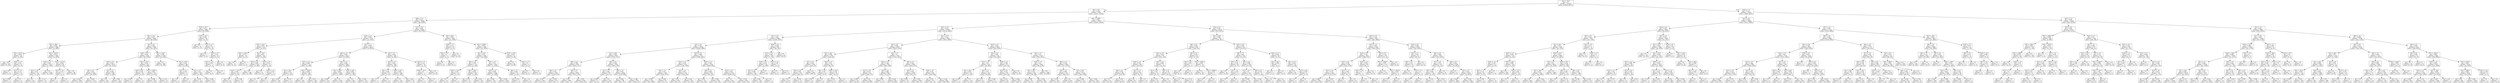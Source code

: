 digraph Tree {
node [shape=box, fontname="helvetica"] ;
edge [fontname="helvetica"] ;
0 [label="X[1] <= 39.5\ngini = 0.3\nsamples = 103589\nvalue = [19016, 84573]"] ;
1 [label="X[2] <= 0.5\ngini = 0.426\nsamples = 51097\nvalue = [15747, 35350]"] ;
0 -> 1 [labeldistance=2.5, labelangle=45, headlabel="True"] ;
2 [label="X[20] <= 1.5\ngini = 0.011\nsamples = 16480\nvalue = [88, 16392]"] ;
1 -> 2 ;
3 [label="X[19] <= 20.5\ngini = 0.013\nsamples = 9660\nvalue = [62, 9598]"] ;
2 -> 3 ;
4 [label="X[1] <= 12.5\ngini = 0.012\nsamples = 9616\nvalue = [60, 9556]"] ;
3 -> 4 ;
5 [label="X[4] <= 236.5\ngini = 0.005\nsamples = 1688\nvalue = [4, 1684]"] ;
4 -> 5 ;
6 [label="X[4] <= 235.5\ngini = 0.019\nsamples = 207\nvalue = [2, 205]"] ;
5 -> 6 ;
7 [label="gini = 0.0\nsamples = 192\nvalue = [0, 192]"] ;
6 -> 7 ;
8 [label="X[16] <= 1.5\ngini = 0.231\nsamples = 15\nvalue = [2, 13]"] ;
6 -> 8 ;
9 [label="gini = 0.0\nsamples = 1\nvalue = [1, 0]"] ;
8 -> 9 ;
10 [label="X[11] <= 1.5\ngini = 0.133\nsamples = 14\nvalue = [1, 13]"] ;
8 -> 10 ;
11 [label="gini = 0.444\nsamples = 3\nvalue = [1, 2]"] ;
10 -> 11 ;
12 [label="gini = 0.0\nsamples = 11\nvalue = [0, 11]"] ;
10 -> 12 ;
13 [label="X[4] <= 2173.5\ngini = 0.003\nsamples = 1481\nvalue = [2, 1479]"] ;
5 -> 13 ;
14 [label="X[16] <= 1.5\ngini = 0.001\nsamples = 1397\nvalue = [1, 1396]"] ;
13 -> 14 ;
15 [label="X[13] <= 4.5\ngini = 0.012\nsamples = 171\nvalue = [1, 170]"] ;
14 -> 15 ;
16 [label="gini = 0.0\nsamples = 155\nvalue = [0, 155]"] ;
15 -> 16 ;
17 [label="gini = 0.117\nsamples = 16\nvalue = [1, 15]"] ;
15 -> 17 ;
18 [label="gini = 0.0\nsamples = 1226\nvalue = [0, 1226]"] ;
14 -> 18 ;
19 [label="X[4] <= 2175.0\ngini = 0.024\nsamples = 84\nvalue = [1, 83]"] ;
13 -> 19 ;
20 [label="X[17] <= 3.5\ngini = 0.375\nsamples = 4\nvalue = [1, 3]"] ;
19 -> 20 ;
21 [label="gini = 0.0\nsamples = 1\nvalue = [1, 0]"] ;
20 -> 21 ;
22 [label="gini = 0.0\nsamples = 3\nvalue = [0, 3]"] ;
20 -> 22 ;
23 [label="gini = 0.0\nsamples = 80\nvalue = [0, 80]"] ;
19 -> 23 ;
24 [label="X[3] <= 0.5\ngini = 0.014\nsamples = 7928\nvalue = [56, 7872]"] ;
4 -> 24 ;
25 [label="X[19] <= 8.5\ngini = 0.016\nsamples = 6570\nvalue = [52, 6518]"] ;
24 -> 25 ;
26 [label="X[19] <= 0.5\ngini = 0.015\nsamples = 6279\nvalue = [47, 6232]"] ;
25 -> 26 ;
27 [label="X[6] <= 4.5\ngini = 0.017\nsamples = 5282\nvalue = [46, 5236]"] ;
26 -> 27 ;
28 [label="gini = 0.014\nsamples = 3548\nvalue = [25, 3523]"] ;
27 -> 28 ;
29 [label="gini = 0.024\nsamples = 1734\nvalue = [21, 1713]"] ;
27 -> 29 ;
30 [label="X[5] <= 3.5\ngini = 0.002\nsamples = 997\nvalue = [1, 996]"] ;
26 -> 30 ;
31 [label="gini = 0.0\nsamples = 787\nvalue = [0, 787]"] ;
30 -> 31 ;
32 [label="gini = 0.009\nsamples = 210\nvalue = [1, 209]"] ;
30 -> 32 ;
33 [label="X[4] <= 273.5\ngini = 0.034\nsamples = 291\nvalue = [5, 286]"] ;
25 -> 33 ;
34 [label="X[10] <= 0.5\ngini = 0.198\nsamples = 18\nvalue = [2, 16]"] ;
33 -> 34 ;
35 [label="gini = 0.444\nsamples = 6\nvalue = [2, 4]"] ;
34 -> 35 ;
36 [label="gini = 0.0\nsamples = 12\nvalue = [0, 12]"] ;
34 -> 36 ;
37 [label="X[4] <= 1546.5\ngini = 0.022\nsamples = 273\nvalue = [3, 270]"] ;
33 -> 37 ;
38 [label="gini = 0.009\nsamples = 220\nvalue = [1, 219]"] ;
37 -> 38 ;
39 [label="gini = 0.073\nsamples = 53\nvalue = [2, 51]"] ;
37 -> 39 ;
40 [label="X[4] <= 714.5\ngini = 0.006\nsamples = 1358\nvalue = [4, 1354]"] ;
24 -> 40 ;
41 [label="gini = 0.0\nsamples = 769\nvalue = [0, 769]"] ;
40 -> 41 ;
42 [label="X[4] <= 722.0\ngini = 0.013\nsamples = 589\nvalue = [4, 585]"] ;
40 -> 42 ;
43 [label="X[3] <= 1.5\ngini = 0.375\nsamples = 4\nvalue = [1, 3]"] ;
42 -> 43 ;
44 [label="gini = 0.0\nsamples = 3\nvalue = [0, 3]"] ;
43 -> 44 ;
45 [label="gini = 0.0\nsamples = 1\nvalue = [1, 0]"] ;
43 -> 45 ;
46 [label="X[1] <= 17.5\ngini = 0.01\nsamples = 585\nvalue = [3, 582]"] ;
42 -> 46 ;
47 [label="gini = 0.035\nsamples = 111\nvalue = [2, 109]"] ;
46 -> 47 ;
48 [label="gini = 0.004\nsamples = 474\nvalue = [1, 473]"] ;
46 -> 48 ;
49 [label="X[15] <= 4.5\ngini = 0.087\nsamples = 44\nvalue = [2, 42]"] ;
3 -> 49 ;
50 [label="gini = 0.0\nsamples = 31\nvalue = [0, 31]"] ;
49 -> 50 ;
51 [label="X[14] <= 1.5\ngini = 0.26\nsamples = 13\nvalue = [2, 11]"] ;
49 -> 51 ;
52 [label="gini = 0.0\nsamples = 1\nvalue = [1, 0]"] ;
51 -> 52 ;
53 [label="X[12] <= 1.5\ngini = 0.153\nsamples = 12\nvalue = [1, 11]"] ;
51 -> 53 ;
54 [label="X[11] <= 1.5\ngini = 0.444\nsamples = 3\nvalue = [1, 2]"] ;
53 -> 54 ;
55 [label="gini = 0.0\nsamples = 2\nvalue = [0, 2]"] ;
54 -> 55 ;
56 [label="gini = 0.0\nsamples = 1\nvalue = [1, 0]"] ;
54 -> 56 ;
57 [label="gini = 0.0\nsamples = 9\nvalue = [0, 9]"] ;
53 -> 57 ;
58 [label="X[1] <= 31.5\ngini = 0.008\nsamples = 6820\nvalue = [26, 6794]"] ;
2 -> 58 ;
59 [label="X[14] <= 1.5\ngini = 0.005\nsamples = 5158\nvalue = [13, 5145]"] ;
58 -> 59 ;
60 [label="X[4] <= 118.5\ngini = 0.015\nsamples = 535\nvalue = [4, 531]"] ;
59 -> 60 ;
61 [label="X[4] <= 116.0\ngini = 0.133\nsamples = 14\nvalue = [1, 13]"] ;
60 -> 61 ;
62 [label="gini = 0.0\nsamples = 13\nvalue = [0, 13]"] ;
61 -> 62 ;
63 [label="gini = 0.0\nsamples = 1\nvalue = [1, 0]"] ;
61 -> 63 ;
64 [label="X[1] <= 30.5\ngini = 0.011\nsamples = 521\nvalue = [3, 518]"] ;
60 -> 64 ;
65 [label="X[20] <= 5.5\ngini = 0.008\nsamples = 494\nvalue = [2, 492]"] ;
64 -> 65 ;
66 [label="X[19] <= 12.0\ngini = 0.041\nsamples = 95\nvalue = [2, 93]"] ;
65 -> 66 ;
67 [label="gini = 0.0\nsamples = 76\nvalue = [0, 76]"] ;
66 -> 67 ;
68 [label="gini = 0.188\nsamples = 19\nvalue = [2, 17]"] ;
66 -> 68 ;
69 [label="gini = 0.0\nsamples = 399\nvalue = [0, 399]"] ;
65 -> 69 ;
70 [label="X[12] <= 4.5\ngini = 0.071\nsamples = 27\nvalue = [1, 26]"] ;
64 -> 70 ;
71 [label="gini = 0.0\nsamples = 21\nvalue = [0, 21]"] ;
70 -> 71 ;
72 [label="X[16] <= 3.5\ngini = 0.278\nsamples = 6\nvalue = [1, 5]"] ;
70 -> 72 ;
73 [label="gini = 0.0\nsamples = 4\nvalue = [0, 4]"] ;
72 -> 73 ;
74 [label="gini = 0.5\nsamples = 2\nvalue = [1, 1]"] ;
72 -> 74 ;
75 [label="X[3] <= 1.5\ngini = 0.004\nsamples = 4623\nvalue = [9, 4614]"] ;
59 -> 75 ;
76 [label="X[8] <= 1.5\ngini = 0.003\nsamples = 4315\nvalue = [6, 4309]"] ;
75 -> 76 ;
77 [label="X[17] <= 3.5\ngini = 0.008\nsamples = 712\nvalue = [3, 709]"] ;
76 -> 77 ;
78 [label="X[1] <= 29.5\ngini = 0.027\nsamples = 147\nvalue = [2, 145]"] ;
77 -> 78 ;
79 [label="gini = 0.015\nsamples = 135\nvalue = [1, 134]"] ;
78 -> 79 ;
80 [label="gini = 0.153\nsamples = 12\nvalue = [1, 11]"] ;
78 -> 80 ;
81 [label="X[4] <= 1039.5\ngini = 0.004\nsamples = 565\nvalue = [1, 564]"] ;
77 -> 81 ;
82 [label="gini = 0.0\nsamples = 416\nvalue = [0, 416]"] ;
81 -> 82 ;
83 [label="gini = 0.013\nsamples = 149\nvalue = [1, 148]"] ;
81 -> 83 ;
84 [label="X[5] <= 3.5\ngini = 0.002\nsamples = 3603\nvalue = [3, 3600]"] ;
76 -> 84 ;
85 [label="X[4] <= 194.0\ngini = 0.001\nsamples = 3005\nvalue = [1, 3004]"] ;
84 -> 85 ;
86 [label="gini = 0.009\nsamples = 214\nvalue = [1, 213]"] ;
85 -> 86 ;
87 [label="gini = 0.0\nsamples = 2791\nvalue = [0, 2791]"] ;
85 -> 87 ;
88 [label="X[19] <= 38.5\ngini = 0.007\nsamples = 598\nvalue = [2, 596]"] ;
84 -> 88 ;
89 [label="gini = 0.0\nsamples = 445\nvalue = [0, 445]"] ;
88 -> 89 ;
90 [label="gini = 0.026\nsamples = 153\nvalue = [2, 151]"] ;
88 -> 90 ;
91 [label="X[7] <= 4.5\ngini = 0.019\nsamples = 308\nvalue = [3, 305]"] ;
75 -> 91 ;
92 [label="X[17] <= 2.5\ngini = 0.014\nsamples = 292\nvalue = [2, 290]"] ;
91 -> 92 ;
93 [label="X[8] <= 1.5\ngini = 0.083\nsamples = 23\nvalue = [1, 22]"] ;
92 -> 93 ;
94 [label="gini = 0.5\nsamples = 2\nvalue = [1, 1]"] ;
93 -> 94 ;
95 [label="gini = 0.0\nsamples = 21\nvalue = [0, 21]"] ;
93 -> 95 ;
96 [label="X[20] <= 36.5\ngini = 0.007\nsamples = 269\nvalue = [1, 268]"] ;
92 -> 96 ;
97 [label="gini = 0.0\nsamples = 191\nvalue = [0, 191]"] ;
96 -> 97 ;
98 [label="gini = 0.025\nsamples = 78\nvalue = [1, 77]"] ;
96 -> 98 ;
99 [label="X[13] <= 2.5\ngini = 0.117\nsamples = 16\nvalue = [1, 15]"] ;
91 -> 99 ;
100 [label="X[20] <= 16.5\ngini = 0.5\nsamples = 2\nvalue = [1, 1]"] ;
99 -> 100 ;
101 [label="gini = 0.0\nsamples = 1\nvalue = [0, 1]"] ;
100 -> 101 ;
102 [label="gini = 0.0\nsamples = 1\nvalue = [1, 0]"] ;
100 -> 102 ;
103 [label="gini = 0.0\nsamples = 14\nvalue = [0, 14]"] ;
99 -> 103 ;
104 [label="X[4] <= 89.5\ngini = 0.016\nsamples = 1662\nvalue = [13, 1649]"] ;
58 -> 104 ;
105 [label="X[18] <= 1.5\ngini = 0.133\nsamples = 14\nvalue = [1, 13]"] ;
104 -> 105 ;
106 [label="X[14] <= 4.0\ngini = 0.5\nsamples = 2\nvalue = [1, 1]"] ;
105 -> 106 ;
107 [label="gini = 0.0\nsamples = 1\nvalue = [1, 0]"] ;
106 -> 107 ;
108 [label="gini = 0.0\nsamples = 1\nvalue = [0, 1]"] ;
106 -> 108 ;
109 [label="gini = 0.0\nsamples = 12\nvalue = [0, 12]"] ;
105 -> 109 ;
110 [label="X[4] <= 2388.5\ngini = 0.014\nsamples = 1648\nvalue = [12, 1636]"] ;
104 -> 110 ;
111 [label="X[1] <= 32.5\ngini = 0.012\nsamples = 1596\nvalue = [10, 1586]"] ;
110 -> 111 ;
112 [label="X[6] <= 1.5\ngini = 0.034\nsamples = 171\nvalue = [3, 168]"] ;
111 -> 112 ;
113 [label="X[19] <= 55.0\ngini = 0.142\nsamples = 13\nvalue = [1, 12]"] ;
112 -> 113 ;
114 [label="gini = 0.0\nsamples = 12\nvalue = [0, 12]"] ;
113 -> 114 ;
115 [label="gini = 0.0\nsamples = 1\nvalue = [1, 0]"] ;
113 -> 115 ;
116 [label="X[4] <= 254.5\ngini = 0.025\nsamples = 158\nvalue = [2, 156]"] ;
112 -> 116 ;
117 [label="gini = 0.133\nsamples = 14\nvalue = [1, 13]"] ;
116 -> 117 ;
118 [label="gini = 0.014\nsamples = 144\nvalue = [1, 143]"] ;
116 -> 118 ;
119 [label="X[5] <= 4.5\ngini = 0.01\nsamples = 1425\nvalue = [7, 1418]"] ;
111 -> 119 ;
120 [label="X[14] <= 1.5\ngini = 0.009\nsamples = 1394\nvalue = [6, 1388]"] ;
119 -> 120 ;
121 [label="gini = 0.029\nsamples = 136\nvalue = [2, 134]"] ;
120 -> 121 ;
122 [label="gini = 0.006\nsamples = 1258\nvalue = [4, 1254]"] ;
120 -> 122 ;
123 [label="X[8] <= 1.5\ngini = 0.062\nsamples = 31\nvalue = [1, 30]"] ;
119 -> 123 ;
124 [label="gini = 0.375\nsamples = 4\nvalue = [1, 3]"] ;
123 -> 124 ;
125 [label="gini = 0.0\nsamples = 27\nvalue = [0, 27]"] ;
123 -> 125 ;
126 [label="X[19] <= 61.0\ngini = 0.074\nsamples = 52\nvalue = [2, 50]"] ;
110 -> 126 ;
127 [label="gini = 0.0\nsamples = 48\nvalue = [0, 48]"] ;
126 -> 127 ;
128 [label="X[10] <= 2.5\ngini = 0.5\nsamples = 4\nvalue = [2, 2]"] ;
126 -> 128 ;
129 [label="gini = 0.0\nsamples = 2\nvalue = [0, 2]"] ;
128 -> 129 ;
130 [label="gini = 0.0\nsamples = 2\nvalue = [2, 0]"] ;
128 -> 130 ;
131 [label="X[4] <= 1499.5\ngini = 0.495\nsamples = 34617\nvalue = [15659, 18958]"] ;
1 -> 131 ;
132 [label="X[21] <= 0.5\ngini = 0.479\nsamples = 24407\nvalue = [14722, 9685]"] ;
131 -> 132 ;
133 [label="X[7] <= 4.5\ngini = 0.383\nsamples = 14881\nvalue = [11045, 3836]"] ;
132 -> 133 ;
134 [label="X[3] <= 0.5\ngini = 0.343\nsamples = 14040\nvalue = [10956, 3084]"] ;
133 -> 134 ;
135 [label="X[1] <= 30.5\ngini = 0.239\nsamples = 8787\nvalue = [7570, 1217]"] ;
134 -> 135 ;
136 [label="X[8] <= 2.5\ngini = 0.148\nsamples = 6432\nvalue = [5915, 517]"] ;
135 -> 136 ;
137 [label="X[6] <= 2.5\ngini = 0.251\nsamples = 1592\nvalue = [1358, 234]"] ;
136 -> 137 ;
138 [label="gini = 0.347\nsamples = 1018\nvalue = [791, 227]"] ;
137 -> 138 ;
139 [label="gini = 0.024\nsamples = 574\nvalue = [567, 7]"] ;
137 -> 139 ;
140 [label="X[6] <= 2.5\ngini = 0.11\nsamples = 4840\nvalue = [4557, 283]"] ;
136 -> 140 ;
141 [label="gini = 0.01\nsamples = 2480\nvalue = [2467, 13]"] ;
140 -> 141 ;
142 [label="gini = 0.203\nsamples = 2360\nvalue = [2090, 270]"] ;
140 -> 142 ;
143 [label="X[6] <= 0.5\ngini = 0.418\nsamples = 2355\nvalue = [1655, 700]"] ;
135 -> 143 ;
144 [label="X[7] <= 0.5\ngini = 0.061\nsamples = 347\nvalue = [336, 11]"] ;
143 -> 144 ;
145 [label="gini = 0.483\nsamples = 27\nvalue = [16, 11]"] ;
144 -> 145 ;
146 [label="gini = 0.0\nsamples = 320\nvalue = [320, 0]"] ;
144 -> 146 ;
147 [label="X[8] <= 2.5\ngini = 0.451\nsamples = 2008\nvalue = [1319, 689]"] ;
143 -> 147 ;
148 [label="gini = 0.498\nsamples = 598\nvalue = [281, 317]"] ;
147 -> 148 ;
149 [label="gini = 0.388\nsamples = 1410\nvalue = [1038, 372]"] ;
147 -> 149 ;
150 [label="X[15] <= 3.5\ngini = 0.458\nsamples = 5253\nvalue = [3386, 1867]"] ;
134 -> 150 ;
151 [label="X[12] <= 3.5\ngini = 0.472\nsamples = 1937\nvalue = [738, 1199]"] ;
150 -> 151 ;
152 [label="X[5] <= 3.5\ngini = 0.41\nsamples = 1505\nvalue = [434, 1071]"] ;
151 -> 152 ;
153 [label="gini = 0.389\nsamples = 1441\nvalue = [381, 1060]"] ;
152 -> 153 ;
154 [label="gini = 0.285\nsamples = 64\nvalue = [53, 11]"] ;
152 -> 154 ;
155 [label="X[5] <= 3.5\ngini = 0.417\nsamples = 432\nvalue = [304, 128]"] ;
151 -> 155 ;
156 [label="gini = 0.16\nsamples = 286\nvalue = [261, 25]"] ;
155 -> 156 ;
157 [label="gini = 0.416\nsamples = 146\nvalue = [43, 103]"] ;
155 -> 157 ;
158 [label="X[16] <= 2.5\ngini = 0.322\nsamples = 3316\nvalue = [2648, 668]"] ;
150 -> 158 ;
159 [label="X[8] <= 2.5\ngini = 0.489\nsamples = 614\nvalue = [262, 352]"] ;
158 -> 159 ;
160 [label="gini = 0.201\nsamples = 176\nvalue = [20, 156]"] ;
159 -> 160 ;
161 [label="gini = 0.494\nsamples = 438\nvalue = [242, 196]"] ;
159 -> 161 ;
162 [label="X[13] <= 2.5\ngini = 0.207\nsamples = 2702\nvalue = [2386, 316]"] ;
158 -> 162 ;
163 [label="gini = 0.5\nsamples = 282\nvalue = [142, 140]"] ;
162 -> 163 ;
164 [label="gini = 0.135\nsamples = 2420\nvalue = [2244, 176]"] ;
162 -> 164 ;
165 [label="X[10] <= 4.5\ngini = 0.189\nsamples = 841\nvalue = [89, 752]"] ;
133 -> 165 ;
166 [label="X[13] <= 4.5\ngini = 0.018\nsamples = 759\nvalue = [7, 752]"] ;
165 -> 166 ;
167 [label="X[15] <= 4.5\ngini = 0.011\nsamples = 752\nvalue = [4, 748]"] ;
166 -> 167 ;
168 [label="X[17] <= 4.5\ngini = 0.008\nsamples = 751\nvalue = [3, 748]"] ;
167 -> 168 ;
169 [label="gini = 0.005\nsamples = 750\nvalue = [2, 748]"] ;
168 -> 169 ;
170 [label="gini = 0.0\nsamples = 1\nvalue = [1, 0]"] ;
168 -> 170 ;
171 [label="gini = 0.0\nsamples = 1\nvalue = [1, 0]"] ;
167 -> 171 ;
172 [label="X[15] <= 3.5\ngini = 0.49\nsamples = 7\nvalue = [3, 4]"] ;
166 -> 172 ;
173 [label="gini = 0.0\nsamples = 4\nvalue = [0, 4]"] ;
172 -> 173 ;
174 [label="gini = 0.0\nsamples = 3\nvalue = [3, 0]"] ;
172 -> 174 ;
175 [label="gini = 0.0\nsamples = 82\nvalue = [82, 0]"] ;
165 -> 175 ;
176 [label="X[1] <= 27.5\ngini = 0.474\nsamples = 9526\nvalue = [3677, 5849]"] ;
132 -> 176 ;
177 [label="X[6] <= 0.5\ngini = 0.456\nsamples = 4692\nvalue = [3039, 1653]"] ;
176 -> 177 ;
178 [label="X[1] <= 26.5\ngini = 0.038\nsamples = 1350\nvalue = [1324, 26]"] ;
177 -> 178 ;
179 [label="X[7] <= 0.5\ngini = 0.021\nsamples = 1290\nvalue = [1276, 14]"] ;
178 -> 179 ;
180 [label="X[10] <= 0.5\ngini = 0.079\nsamples = 342\nvalue = [328, 14]"] ;
179 -> 180 ;
181 [label="gini = 0.0\nsamples = 319\nvalue = [319, 0]"] ;
180 -> 181 ;
182 [label="gini = 0.476\nsamples = 23\nvalue = [9, 14]"] ;
180 -> 182 ;
183 [label="gini = 0.0\nsamples = 948\nvalue = [948, 0]"] ;
179 -> 183 ;
184 [label="X[15] <= 2.5\ngini = 0.32\nsamples = 60\nvalue = [48, 12]"] ;
178 -> 184 ;
185 [label="X[5] <= 2.0\ngini = 0.49\nsamples = 14\nvalue = [6, 8]"] ;
184 -> 185 ;
186 [label="gini = 0.397\nsamples = 11\nvalue = [3, 8]"] ;
185 -> 186 ;
187 [label="gini = 0.0\nsamples = 3\nvalue = [3, 0]"] ;
185 -> 187 ;
188 [label="X[20] <= 53.5\ngini = 0.159\nsamples = 46\nvalue = [42, 4]"] ;
184 -> 188 ;
189 [label="gini = 0.124\nsamples = 45\nvalue = [42, 3]"] ;
188 -> 189 ;
190 [label="gini = 0.0\nsamples = 1\nvalue = [0, 1]"] ;
188 -> 190 ;
191 [label="X[7] <= 3.5\ngini = 0.5\nsamples = 3342\nvalue = [1715, 1627]"] ;
177 -> 191 ;
192 [label="X[10] <= 3.5\ngini = 0.346\nsamples = 1297\nvalue = [289, 1008]"] ;
191 -> 192 ;
193 [label="X[17] <= 3.5\ngini = 0.477\nsamples = 441\nvalue = [268, 173]"] ;
192 -> 193 ;
194 [label="gini = 0.466\nsamples = 135\nvalue = [50, 85]"] ;
193 -> 194 ;
195 [label="gini = 0.41\nsamples = 306\nvalue = [218, 88]"] ;
193 -> 195 ;
196 [label="X[5] <= 0.5\ngini = 0.048\nsamples = 856\nvalue = [21, 835]"] ;
192 -> 196 ;
197 [label="gini = 0.497\nsamples = 24\nvalue = [13, 11]"] ;
196 -> 197 ;
198 [label="gini = 0.019\nsamples = 832\nvalue = [8, 824]"] ;
196 -> 198 ;
199 [label="X[8] <= 3.5\ngini = 0.422\nsamples = 2045\nvalue = [1426, 619]"] ;
191 -> 199 ;
200 [label="X[5] <= 3.5\ngini = 0.093\nsamples = 1048\nvalue = [997, 51]"] ;
199 -> 200 ;
201 [label="gini = 0.097\nsamples = 39\nvalue = [2, 37]"] ;
200 -> 201 ;
202 [label="gini = 0.027\nsamples = 1009\nvalue = [995, 14]"] ;
200 -> 202 ;
203 [label="X[18] <= 3.5\ngini = 0.49\nsamples = 997\nvalue = [429, 568]"] ;
199 -> 203 ;
204 [label="gini = 0.351\nsamples = 317\nvalue = [245, 72]"] ;
203 -> 204 ;
205 [label="gini = 0.395\nsamples = 680\nvalue = [184, 496]"] ;
203 -> 205 ;
206 [label="X[12] <= 2.5\ngini = 0.229\nsamples = 4834\nvalue = [638, 4196]"] ;
176 -> 206 ;
207 [label="X[5] <= 3.5\ngini = 0.495\nsamples = 516\nvalue = [233, 283]"] ;
206 -> 207 ;
208 [label="X[13] <= 2.5\ngini = 0.22\nsamples = 239\nvalue = [30, 209]"] ;
207 -> 208 ;
209 [label="X[1] <= 30.5\ngini = 0.016\nsamples = 121\nvalue = [1, 120]"] ;
208 -> 209 ;
210 [label="gini = 0.245\nsamples = 7\nvalue = [1, 6]"] ;
209 -> 210 ;
211 [label="gini = 0.0\nsamples = 114\nvalue = [0, 114]"] ;
209 -> 211 ;
212 [label="X[3] <= 1.5\ngini = 0.371\nsamples = 118\nvalue = [29, 89]"] ;
208 -> 212 ;
213 [label="gini = 0.15\nsamples = 61\nvalue = [5, 56]"] ;
212 -> 213 ;
214 [label="gini = 0.488\nsamples = 57\nvalue = [24, 33]"] ;
212 -> 214 ;
215 [label="X[18] <= 2.5\ngini = 0.392\nsamples = 277\nvalue = [203, 74]"] ;
207 -> 215 ;
216 [label="X[10] <= 2.5\ngini = 0.241\nsamples = 236\nvalue = [203, 33]"] ;
215 -> 216 ;
217 [label="gini = 0.231\nsamples = 30\nvalue = [4, 26]"] ;
216 -> 217 ;
218 [label="gini = 0.066\nsamples = 206\nvalue = [199, 7]"] ;
216 -> 218 ;
219 [label="gini = 0.0\nsamples = 41\nvalue = [0, 41]"] ;
215 -> 219 ;
220 [label="X[7] <= 3.5\ngini = 0.17\nsamples = 4318\nvalue = [405, 3913]"] ;
206 -> 220 ;
221 [label="X[10] <= 3.5\ngini = 0.07\nsamples = 2426\nvalue = [88, 2338]"] ;
220 -> 221 ;
222 [label="X[1] <= 30.5\ngini = 0.322\nsamples = 436\nvalue = [88, 348]"] ;
221 -> 222 ;
223 [label="gini = 0.499\nsamples = 90\nvalue = [43, 47]"] ;
222 -> 223 ;
224 [label="gini = 0.226\nsamples = 346\nvalue = [45, 301]"] ;
222 -> 224 ;
225 [label="gini = 0.0\nsamples = 1990\nvalue = [0, 1990]"] ;
221 -> 225 ;
226 [label="X[8] <= 3.5\ngini = 0.279\nsamples = 1892\nvalue = [317, 1575]"] ;
220 -> 226 ;
227 [label="X[6] <= 3.5\ngini = 0.494\nsamples = 376\nvalue = [209, 167]"] ;
226 -> 227 ;
228 [label="gini = 0.134\nsamples = 180\nvalue = [13, 167]"] ;
227 -> 228 ;
229 [label="gini = 0.0\nsamples = 196\nvalue = [196, 0]"] ;
227 -> 229 ;
230 [label="X[1] <= 29.5\ngini = 0.132\nsamples = 1516\nvalue = [108, 1408]"] ;
226 -> 230 ;
231 [label="gini = 0.389\nsamples = 197\nvalue = [52, 145]"] ;
230 -> 231 ;
232 [label="gini = 0.081\nsamples = 1319\nvalue = [56, 1263]"] ;
230 -> 232 ;
233 [label="X[3] <= 0.5\ngini = 0.167\nsamples = 10210\nvalue = [937, 9273]"] ;
131 -> 233 ;
234 [label="X[1] <= 28.5\ngini = 0.499\nsamples = 703\nvalue = [336, 367]"] ;
233 -> 234 ;
235 [label="X[8] <= 4.5\ngini = 0.458\nsamples = 400\nvalue = [258, 142]"] ;
234 -> 235 ;
236 [label="X[21] <= 0.5\ngini = 0.424\nsamples = 361\nvalue = [251, 110]"] ;
235 -> 236 ;
237 [label="X[18] <= 3.5\ngini = 0.353\nsamples = 284\nvalue = [219, 65]"] ;
236 -> 237 ;
238 [label="X[8] <= 2.5\ngini = 0.429\nsamples = 186\nvalue = [128, 58]"] ;
237 -> 238 ;
239 [label="gini = 0.5\nsamples = 59\nvalue = [30, 29]"] ;
238 -> 239 ;
240 [label="gini = 0.352\nsamples = 127\nvalue = [98, 29]"] ;
238 -> 240 ;
241 [label="X[5] <= 3.5\ngini = 0.133\nsamples = 98\nvalue = [91, 7]"] ;
237 -> 241 ;
242 [label="gini = 0.0\nsamples = 84\nvalue = [84, 0]"] ;
241 -> 242 ;
243 [label="gini = 0.5\nsamples = 14\nvalue = [7, 7]"] ;
241 -> 243 ;
244 [label="X[7] <= 3.5\ngini = 0.486\nsamples = 77\nvalue = [32, 45]"] ;
236 -> 244 ;
245 [label="X[1] <= 23.5\ngini = 0.24\nsamples = 43\nvalue = [6, 37]"] ;
244 -> 245 ;
246 [label="gini = 0.42\nsamples = 20\nvalue = [6, 14]"] ;
245 -> 246 ;
247 [label="gini = 0.0\nsamples = 23\nvalue = [0, 23]"] ;
245 -> 247 ;
248 [label="X[6] <= 3.5\ngini = 0.36\nsamples = 34\nvalue = [26, 8]"] ;
244 -> 248 ;
249 [label="gini = 0.0\nsamples = 3\nvalue = [0, 3]"] ;
248 -> 249 ;
250 [label="gini = 0.271\nsamples = 31\nvalue = [26, 5]"] ;
248 -> 250 ;
251 [label="X[6] <= 4.5\ngini = 0.295\nsamples = 39\nvalue = [7, 32]"] ;
235 -> 251 ;
252 [label="X[6] <= 0.5\ngini = 0.245\nsamples = 7\nvalue = [6, 1]"] ;
251 -> 252 ;
253 [label="gini = 0.0\nsamples = 1\nvalue = [0, 1]"] ;
252 -> 253 ;
254 [label="gini = 0.0\nsamples = 6\nvalue = [6, 0]"] ;
252 -> 254 ;
255 [label="X[4] <= 2430.5\ngini = 0.061\nsamples = 32\nvalue = [1, 31]"] ;
251 -> 255 ;
256 [label="gini = 0.0\nsamples = 26\nvalue = [0, 26]"] ;
255 -> 256 ;
257 [label="X[4] <= 2464.0\ngini = 0.278\nsamples = 6\nvalue = [1, 5]"] ;
255 -> 257 ;
258 [label="gini = 0.0\nsamples = 1\nvalue = [1, 0]"] ;
257 -> 258 ;
259 [label="gini = 0.0\nsamples = 5\nvalue = [0, 5]"] ;
257 -> 259 ;
260 [label="X[21] <= 0.5\ngini = 0.382\nsamples = 303\nvalue = [78, 225]"] ;
234 -> 260 ;
261 [label="X[8] <= 1.5\ngini = 0.46\nsamples = 209\nvalue = [75, 134]"] ;
260 -> 261 ;
262 [label="X[6] <= 1.5\ngini = 0.139\nsamples = 40\nvalue = [3, 37]"] ;
261 -> 262 ;
263 [label="gini = 0.0\nsamples = 36\nvalue = [0, 36]"] ;
262 -> 263 ;
264 [label="X[7] <= 1.5\ngini = 0.375\nsamples = 4\nvalue = [3, 1]"] ;
262 -> 264 ;
265 [label="gini = 0.0\nsamples = 1\nvalue = [0, 1]"] ;
264 -> 265 ;
266 [label="gini = 0.0\nsamples = 3\nvalue = [3, 0]"] ;
264 -> 266 ;
267 [label="X[6] <= 4.5\ngini = 0.489\nsamples = 169\nvalue = [72, 97]"] ;
261 -> 267 ;
268 [label="X[1] <= 37.5\ngini = 0.5\nsamples = 142\nvalue = [71, 71]"] ;
267 -> 268 ;
269 [label="gini = 0.494\nsamples = 123\nvalue = [68, 55]"] ;
268 -> 269 ;
270 [label="gini = 0.266\nsamples = 19\nvalue = [3, 16]"] ;
268 -> 270 ;
271 [label="X[8] <= 2.5\ngini = 0.071\nsamples = 27\nvalue = [1, 26]"] ;
267 -> 271 ;
272 [label="gini = 0.0\nsamples = 1\nvalue = [1, 0]"] ;
271 -> 272 ;
273 [label="gini = 0.0\nsamples = 26\nvalue = [0, 26]"] ;
271 -> 273 ;
274 [label="X[12] <= 1.5\ngini = 0.062\nsamples = 94\nvalue = [3, 91]"] ;
260 -> 274 ;
275 [label="X[1] <= 30.5\ngini = 0.408\nsamples = 7\nvalue = [2, 5]"] ;
274 -> 275 ;
276 [label="gini = 0.0\nsamples = 2\nvalue = [2, 0]"] ;
275 -> 276 ;
277 [label="gini = 0.0\nsamples = 5\nvalue = [0, 5]"] ;
275 -> 277 ;
278 [label="X[1] <= 37.5\ngini = 0.023\nsamples = 87\nvalue = [1, 86]"] ;
274 -> 278 ;
279 [label="gini = 0.0\nsamples = 81\nvalue = [0, 81]"] ;
278 -> 279 ;
280 [label="X[17] <= 4.0\ngini = 0.278\nsamples = 6\nvalue = [1, 5]"] ;
278 -> 280 ;
281 [label="gini = 0.0\nsamples = 5\nvalue = [0, 5]"] ;
280 -> 281 ;
282 [label="gini = 0.0\nsamples = 1\nvalue = [1, 0]"] ;
280 -> 282 ;
283 [label="X[21] <= 0.5\ngini = 0.118\nsamples = 9507\nvalue = [601, 8906]"] ;
233 -> 283 ;
284 [label="X[17] <= 4.5\ngini = 0.245\nsamples = 3205\nvalue = [459, 2746]"] ;
283 -> 284 ;
285 [label="X[16] <= 4.5\ngini = 0.172\nsamples = 3023\nvalue = [288, 2735]"] ;
284 -> 285 ;
286 [label="X[15] <= 4.5\ngini = 0.138\nsamples = 2954\nvalue = [220, 2734]"] ;
285 -> 286 ;
287 [label="X[12] <= 4.5\ngini = 0.115\nsamples = 2911\nvalue = [178, 2733]"] ;
286 -> 287 ;
288 [label="gini = 0.099\nsamples = 2857\nvalue = [149, 2708]"] ;
287 -> 288 ;
289 [label="gini = 0.497\nsamples = 54\nvalue = [29, 25]"] ;
287 -> 289 ;
290 [label="X[13] <= 1.5\ngini = 0.045\nsamples = 43\nvalue = [42, 1]"] ;
286 -> 290 ;
291 [label="gini = 0.0\nsamples = 1\nvalue = [0, 1]"] ;
290 -> 291 ;
292 [label="gini = 0.0\nsamples = 42\nvalue = [42, 0]"] ;
290 -> 292 ;
293 [label="X[14] <= 1.5\ngini = 0.029\nsamples = 69\nvalue = [68, 1]"] ;
285 -> 293 ;
294 [label="X[19] <= 6.0\ngini = 0.5\nsamples = 2\nvalue = [1, 1]"] ;
293 -> 294 ;
295 [label="gini = 0.0\nsamples = 1\nvalue = [1, 0]"] ;
294 -> 295 ;
296 [label="gini = 0.0\nsamples = 1\nvalue = [0, 1]"] ;
294 -> 296 ;
297 [label="gini = 0.0\nsamples = 67\nvalue = [67, 0]"] ;
293 -> 297 ;
298 [label="X[5] <= 4.5\ngini = 0.114\nsamples = 182\nvalue = [171, 11]"] ;
284 -> 298 ;
299 [label="X[4] <= 2789.0\ngini = 0.055\nsamples = 176\nvalue = [171, 5]"] ;
298 -> 299 ;
300 [label="gini = 0.0\nsamples = 170\nvalue = [170, 0]"] ;
299 -> 300 ;
301 [label="X[4] <= 3678.0\ngini = 0.278\nsamples = 6\nvalue = [1, 5]"] ;
299 -> 301 ;
302 [label="gini = 0.0\nsamples = 5\nvalue = [0, 5]"] ;
301 -> 302 ;
303 [label="gini = 0.0\nsamples = 1\nvalue = [1, 0]"] ;
301 -> 303 ;
304 [label="gini = 0.0\nsamples = 6\nvalue = [0, 6]"] ;
298 -> 304 ;
305 [label="X[10] <= 0.5\ngini = 0.044\nsamples = 6302\nvalue = [142, 6160]"] ;
283 -> 305 ;
306 [label="X[3] <= 1.5\ngini = 0.433\nsamples = 41\nvalue = [28, 13]"] ;
305 -> 306 ;
307 [label="X[6] <= 3.5\ngini = 0.133\nsamples = 14\nvalue = [1, 13]"] ;
306 -> 307 ;
308 [label="gini = 0.0\nsamples = 12\nvalue = [0, 12]"] ;
307 -> 308 ;
309 [label="X[14] <= 2.5\ngini = 0.5\nsamples = 2\nvalue = [1, 1]"] ;
307 -> 309 ;
310 [label="gini = 0.0\nsamples = 1\nvalue = [1, 0]"] ;
309 -> 310 ;
311 [label="gini = 0.0\nsamples = 1\nvalue = [0, 1]"] ;
309 -> 311 ;
312 [label="gini = 0.0\nsamples = 27\nvalue = [27, 0]"] ;
306 -> 312 ;
313 [label="X[6] <= 0.5\ngini = 0.036\nsamples = 6261\nvalue = [114, 6147]"] ;
305 -> 313 ;
314 [label="X[7] <= 0.5\ngini = 0.375\nsamples = 152\nvalue = [38, 114]"] ;
313 -> 314 ;
315 [label="X[9] <= 0.5\ngini = 0.065\nsamples = 118\nvalue = [4, 114]"] ;
314 -> 315 ;
316 [label="gini = 0.375\nsamples = 4\nvalue = [3, 1]"] ;
315 -> 316 ;
317 [label="gini = 0.017\nsamples = 114\nvalue = [1, 113]"] ;
315 -> 317 ;
318 [label="gini = 0.0\nsamples = 34\nvalue = [34, 0]"] ;
314 -> 318 ;
319 [label="X[9] <= 0.5\ngini = 0.025\nsamples = 6109\nvalue = [76, 6033]"] ;
313 -> 319 ;
320 [label="gini = 0.0\nsamples = 4\nvalue = [4, 0]"] ;
319 -> 320 ;
321 [label="X[5] <= 3.5\ngini = 0.023\nsamples = 6105\nvalue = [72, 6033]"] ;
319 -> 321 ;
322 [label="gini = 0.003\nsamples = 3670\nvalue = [5, 3665]"] ;
321 -> 322 ;
323 [label="gini = 0.054\nsamples = 2435\nvalue = [67, 2368]"] ;
321 -> 323 ;
324 [label="X[10] <= 3.5\ngini = 0.117\nsamples = 52492\nvalue = [3269, 49223]"] ;
0 -> 324 [labeldistance=2.5, labelangle=-45, headlabel="False"] ;
325 [label="X[2] <= 0.5\ngini = 0.198\nsamples = 20808\nvalue = [2313, 18495]"] ;
324 -> 325 ;
326 [label="X[14] <= 4.5\ngini = 0.014\nsamples = 8697\nvalue = [62, 8635]"] ;
325 -> 326 ;
327 [label="X[7] <= 4.5\ngini = 0.012\nsamples = 7201\nvalue = [43, 7158]"] ;
326 -> 327 ;
328 [label="X[1] <= 40.5\ngini = 0.012\nsamples = 7184\nvalue = [42, 7142]"] ;
327 -> 328 ;
329 [label="X[12] <= 1.5\ngini = 0.036\nsamples = 275\nvalue = [5, 270]"] ;
328 -> 329 ;
330 [label="X[18] <= 3.5\ngini = 0.145\nsamples = 51\nvalue = [4, 47]"] ;
329 -> 330 ;
331 [label="X[17] <= 3.5\ngini = 0.113\nsamples = 50\nvalue = [3, 47]"] ;
330 -> 331 ;
332 [label="gini = 0.291\nsamples = 17\nvalue = [3, 14]"] ;
331 -> 332 ;
333 [label="gini = 0.0\nsamples = 33\nvalue = [0, 33]"] ;
331 -> 333 ;
334 [label="gini = 0.0\nsamples = 1\nvalue = [1, 0]"] ;
330 -> 334 ;
335 [label="X[19] <= 36.5\ngini = 0.009\nsamples = 224\nvalue = [1, 223]"] ;
329 -> 335 ;
336 [label="gini = 0.0\nsamples = 200\nvalue = [0, 200]"] ;
335 -> 336 ;
337 [label="X[19] <= 37.5\ngini = 0.08\nsamples = 24\nvalue = [1, 23]"] ;
335 -> 337 ;
338 [label="gini = 0.0\nsamples = 1\nvalue = [1, 0]"] ;
337 -> 338 ;
339 [label="gini = 0.0\nsamples = 23\nvalue = [0, 23]"] ;
337 -> 339 ;
340 [label="X[19] <= 83.5\ngini = 0.011\nsamples = 6909\nvalue = [37, 6872]"] ;
328 -> 340 ;
341 [label="X[3] <= 0.5\ngini = 0.01\nsamples = 6610\nvalue = [32, 6578]"] ;
340 -> 341 ;
342 [label="X[1] <= 44.5\ngini = 0.012\nsamples = 5523\nvalue = [32, 5491]"] ;
341 -> 342 ;
343 [label="gini = 0.0\nsamples = 780\nvalue = [0, 780]"] ;
342 -> 343 ;
344 [label="gini = 0.013\nsamples = 4743\nvalue = [32, 4711]"] ;
342 -> 344 ;
345 [label="gini = 0.0\nsamples = 1087\nvalue = [0, 1087]"] ;
341 -> 345 ;
346 [label="X[20] <= 76.0\ngini = 0.033\nsamples = 299\nvalue = [5, 294]"] ;
340 -> 346 ;
347 [label="X[8] <= 1.5\ngini = 0.208\nsamples = 17\nvalue = [2, 15]"] ;
346 -> 347 ;
348 [label="gini = 0.0\nsamples = 1\nvalue = [1, 0]"] ;
347 -> 348 ;
349 [label="gini = 0.117\nsamples = 16\nvalue = [1, 15]"] ;
347 -> 349 ;
350 [label="X[6] <= 0.5\ngini = 0.021\nsamples = 282\nvalue = [3, 279]"] ;
346 -> 350 ;
351 [label="gini = 0.198\nsamples = 9\nvalue = [1, 8]"] ;
350 -> 351 ;
352 [label="gini = 0.015\nsamples = 273\nvalue = [2, 271]"] ;
350 -> 352 ;
353 [label="X[11] <= 3.5\ngini = 0.111\nsamples = 17\nvalue = [1, 16]"] ;
327 -> 353 ;
354 [label="gini = 0.0\nsamples = 15\nvalue = [0, 15]"] ;
353 -> 354 ;
355 [label="X[10] <= 1.5\ngini = 0.5\nsamples = 2\nvalue = [1, 1]"] ;
353 -> 355 ;
356 [label="gini = 0.0\nsamples = 1\nvalue = [1, 0]"] ;
355 -> 356 ;
357 [label="gini = 0.0\nsamples = 1\nvalue = [0, 1]"] ;
355 -> 357 ;
358 [label="X[3] <= 1.5\ngini = 0.025\nsamples = 1496\nvalue = [19, 1477]"] ;
326 -> 358 ;
359 [label="X[1] <= 45.5\ngini = 0.022\nsamples = 1466\nvalue = [16, 1450]"] ;
358 -> 359 ;
360 [label="gini = 0.0\nsamples = 323\nvalue = [0, 323]"] ;
359 -> 360 ;
361 [label="X[1] <= 47.5\ngini = 0.028\nsamples = 1143\nvalue = [16, 1127]"] ;
359 -> 361 ;
362 [label="X[11] <= 2.5\ngini = 0.086\nsamples = 89\nvalue = [4, 85]"] ;
361 -> 362 ;
363 [label="X[11] <= 1.5\ngini = 0.18\nsamples = 30\nvalue = [3, 27]"] ;
362 -> 363 ;
364 [label="gini = 0.0\nsamples = 16\nvalue = [0, 16]"] ;
363 -> 364 ;
365 [label="gini = 0.337\nsamples = 14\nvalue = [3, 11]"] ;
363 -> 365 ;
366 [label="X[13] <= 4.5\ngini = 0.033\nsamples = 59\nvalue = [1, 58]"] ;
362 -> 366 ;
367 [label="gini = 0.0\nsamples = 51\nvalue = [0, 51]"] ;
366 -> 367 ;
368 [label="gini = 0.219\nsamples = 8\nvalue = [1, 7]"] ;
366 -> 368 ;
369 [label="X[10] <= 0.5\ngini = 0.023\nsamples = 1054\nvalue = [12, 1042]"] ;
361 -> 369 ;
370 [label="X[17] <= 1.5\ngini = 0.072\nsamples = 80\nvalue = [3, 77]"] ;
369 -> 370 ;
371 [label="gini = 0.375\nsamples = 4\nvalue = [1, 3]"] ;
370 -> 371 ;
372 [label="gini = 0.051\nsamples = 76\nvalue = [2, 74]"] ;
370 -> 372 ;
373 [label="X[11] <= 4.5\ngini = 0.018\nsamples = 974\nvalue = [9, 965]"] ;
369 -> 373 ;
374 [label="gini = 0.012\nsamples = 805\nvalue = [5, 800]"] ;
373 -> 374 ;
375 [label="gini = 0.046\nsamples = 169\nvalue = [4, 165]"] ;
373 -> 375 ;
376 [label="X[10] <= 0.5\ngini = 0.18\nsamples = 30\nvalue = [3, 27]"] ;
358 -> 376 ;
377 [label="gini = 0.0\nsamples = 1\nvalue = [1, 0]"] ;
376 -> 377 ;
378 [label="X[1] <= 59.0\ngini = 0.128\nsamples = 29\nvalue = [2, 27]"] ;
376 -> 378 ;
379 [label="gini = 0.0\nsamples = 22\nvalue = [0, 22]"] ;
378 -> 379 ;
380 [label="X[1] <= 66.5\ngini = 0.408\nsamples = 7\nvalue = [2, 5]"] ;
378 -> 380 ;
381 [label="X[11] <= 1.5\ngini = 0.444\nsamples = 3\nvalue = [2, 1]"] ;
380 -> 381 ;
382 [label="gini = 0.0\nsamples = 1\nvalue = [0, 1]"] ;
381 -> 382 ;
383 [label="gini = 0.0\nsamples = 2\nvalue = [2, 0]"] ;
381 -> 383 ;
384 [label="gini = 0.0\nsamples = 4\nvalue = [0, 4]"] ;
380 -> 384 ;
385 [label="X[7] <= 3.5\ngini = 0.303\nsamples = 12111\nvalue = [2251, 9860]"] ;
325 -> 385 ;
386 [label="X[8] <= 3.5\ngini = 0.395\nsamples = 8089\nvalue = [2194, 5895]"] ;
385 -> 386 ;
387 [label="X[21] <= 0.5\ngini = 0.328\nsamples = 6912\nvalue = [1429, 5483]"] ;
386 -> 387 ;
388 [label="X[11] <= 4.5\ngini = 0.41\nsamples = 4778\nvalue = [1373, 3405]"] ;
387 -> 388 ;
389 [label="X[15] <= 4.5\ngini = 0.366\nsamples = 4485\nvalue = [1083, 3402]"] ;
388 -> 389 ;
390 [label="X[17] <= 4.5\ngini = 0.323\nsamples = 4233\nvalue = [857, 3376]"] ;
389 -> 390 ;
391 [label="gini = 0.292\nsamples = 4099\nvalue = [728, 3371]"] ;
390 -> 391 ;
392 [label="gini = 0.072\nsamples = 134\nvalue = [129, 5]"] ;
390 -> 392 ;
393 [label="X[5] <= 3.5\ngini = 0.185\nsamples = 252\nvalue = [226, 26]"] ;
389 -> 393 ;
394 [label="gini = 0.051\nsamples = 231\nvalue = [225, 6]"] ;
393 -> 394 ;
395 [label="gini = 0.091\nsamples = 21\nvalue = [1, 20]"] ;
393 -> 395 ;
396 [label="X[7] <= 0.5\ngini = 0.02\nsamples = 293\nvalue = [290, 3]"] ;
388 -> 396 ;
397 [label="X[10] <= 0.5\ngini = 0.444\nsamples = 6\nvalue = [4, 2]"] ;
396 -> 397 ;
398 [label="gini = 0.0\nsamples = 4\nvalue = [4, 0]"] ;
397 -> 398 ;
399 [label="gini = 0.0\nsamples = 2\nvalue = [0, 2]"] ;
397 -> 399 ;
400 [label="X[4] <= 92.0\ngini = 0.007\nsamples = 287\nvalue = [286, 1]"] ;
396 -> 400 ;
401 [label="gini = 0.375\nsamples = 4\nvalue = [3, 1]"] ;
400 -> 401 ;
402 [label="gini = 0.0\nsamples = 283\nvalue = [283, 0]"] ;
400 -> 402 ;
403 [label="X[10] <= 0.5\ngini = 0.051\nsamples = 2134\nvalue = [56, 2078]"] ;
387 -> 403 ;
404 [label="gini = 0.0\nsamples = 7\nvalue = [7, 0]"] ;
403 -> 404 ;
405 [label="X[9] <= 0.5\ngini = 0.045\nsamples = 2127\nvalue = [49, 2078]"] ;
403 -> 405 ;
406 [label="gini = 0.0\nsamples = 2\nvalue = [2, 0]"] ;
405 -> 406 ;
407 [label="X[12] <= 1.5\ngini = 0.043\nsamples = 2125\nvalue = [47, 2078]"] ;
405 -> 407 ;
408 [label="gini = 0.332\nsamples = 38\nvalue = [8, 30]"] ;
407 -> 408 ;
409 [label="gini = 0.037\nsamples = 2087\nvalue = [39, 2048]"] ;
407 -> 409 ;
410 [label="X[6] <= 3.5\ngini = 0.455\nsamples = 1177\nvalue = [765, 412]"] ;
386 -> 410 ;
411 [label="X[7] <= 0.5\ngini = 0.156\nsamples = 762\nvalue = [697, 65]"] ;
410 -> 411 ;
412 [label="X[10] <= 0.5\ngini = 0.346\nsamples = 81\nvalue = [18, 63]"] ;
411 -> 412 ;
413 [label="X[1] <= 40.5\ngini = 0.305\nsamples = 16\nvalue = [13, 3]"] ;
412 -> 413 ;
414 [label="gini = 0.375\nsamples = 4\nvalue = [1, 3]"] ;
413 -> 414 ;
415 [label="gini = 0.0\nsamples = 12\nvalue = [12, 0]"] ;
413 -> 415 ;
416 [label="X[1] <= 76.0\ngini = 0.142\nsamples = 65\nvalue = [5, 60]"] ;
412 -> 416 ;
417 [label="gini = 0.117\nsamples = 64\nvalue = [4, 60]"] ;
416 -> 417 ;
418 [label="gini = 0.0\nsamples = 1\nvalue = [1, 0]"] ;
416 -> 418 ;
419 [label="X[5] <= 0.5\ngini = 0.006\nsamples = 681\nvalue = [679, 2]"] ;
411 -> 419 ;
420 [label="X[13] <= 1.5\ngini = 0.444\nsamples = 3\nvalue = [1, 2]"] ;
419 -> 420 ;
421 [label="gini = 0.0\nsamples = 1\nvalue = [1, 0]"] ;
420 -> 421 ;
422 [label="gini = 0.0\nsamples = 2\nvalue = [0, 2]"] ;
420 -> 422 ;
423 [label="gini = 0.0\nsamples = 678\nvalue = [678, 0]"] ;
419 -> 423 ;
424 [label="X[3] <= 0.5\ngini = 0.274\nsamples = 415\nvalue = [68, 347]"] ;
410 -> 424 ;
425 [label="X[4] <= 648.0\ngini = 0.464\nsamples = 186\nvalue = [68, 118]"] ;
424 -> 425 ;
426 [label="X[8] <= 4.5\ngini = 0.499\nsamples = 129\nvalue = [68, 61]"] ;
425 -> 426 ;
427 [label="gini = 0.444\nsamples = 84\nvalue = [56, 28]"] ;
426 -> 427 ;
428 [label="gini = 0.391\nsamples = 45\nvalue = [12, 33]"] ;
426 -> 428 ;
429 [label="gini = 0.0\nsamples = 57\nvalue = [0, 57]"] ;
425 -> 429 ;
430 [label="gini = 0.0\nsamples = 229\nvalue = [0, 229]"] ;
424 -> 430 ;
431 [label="X[1] <= 79.5\ngini = 0.028\nsamples = 4022\nvalue = [57, 3965]"] ;
385 -> 431 ;
432 [label="X[8] <= 3.5\ngini = 0.025\nsamples = 3999\nvalue = [50, 3949]"] ;
431 -> 432 ;
433 [label="X[6] <= 3.5\ngini = 0.131\nsamples = 424\nvalue = [30, 394]"] ;
432 -> 433 ;
434 [label="gini = 0.0\nsamples = 394\nvalue = [0, 394]"] ;
433 -> 434 ;
435 [label="gini = 0.0\nsamples = 30\nvalue = [30, 0]"] ;
433 -> 435 ;
436 [label="X[6] <= 0.5\ngini = 0.011\nsamples = 3575\nvalue = [20, 3555]"] ;
432 -> 436 ;
437 [label="gini = 0.0\nsamples = 1\nvalue = [1, 0]"] ;
436 -> 437 ;
438 [label="X[19] <= 148.5\ngini = 0.011\nsamples = 3574\nvalue = [19, 3555]"] ;
436 -> 438 ;
439 [label="X[12] <= 1.5\ngini = 0.007\nsamples = 3485\nvalue = [12, 3473]"] ;
438 -> 439 ;
440 [label="gini = 0.024\nsamples = 410\nvalue = [5, 405]"] ;
439 -> 440 ;
441 [label="gini = 0.005\nsamples = 3075\nvalue = [7, 3068]"] ;
439 -> 441 ;
442 [label="X[9] <= 4.5\ngini = 0.145\nsamples = 89\nvalue = [7, 82]"] ;
438 -> 442 ;
443 [label="gini = 0.068\nsamples = 85\nvalue = [3, 82]"] ;
442 -> 443 ;
444 [label="gini = 0.0\nsamples = 4\nvalue = [4, 0]"] ;
442 -> 444 ;
445 [label="X[14] <= 3.5\ngini = 0.423\nsamples = 23\nvalue = [7, 16]"] ;
431 -> 445 ;
446 [label="X[9] <= 4.5\ngini = 0.153\nsamples = 12\nvalue = [1, 11]"] ;
445 -> 446 ;
447 [label="gini = 0.0\nsamples = 11\nvalue = [0, 11]"] ;
446 -> 447 ;
448 [label="gini = 0.0\nsamples = 1\nvalue = [1, 0]"] ;
446 -> 448 ;
449 [label="X[20] <= 0.5\ngini = 0.496\nsamples = 11\nvalue = [6, 5]"] ;
445 -> 449 ;
450 [label="X[5] <= 4.5\ngini = 0.278\nsamples = 6\nvalue = [1, 5]"] ;
449 -> 450 ;
451 [label="gini = 0.0\nsamples = 5\nvalue = [0, 5]"] ;
450 -> 451 ;
452 [label="gini = 0.0\nsamples = 1\nvalue = [1, 0]"] ;
450 -> 452 ;
453 [label="gini = 0.0\nsamples = 5\nvalue = [5, 0]"] ;
449 -> 453 ;
454 [label="X[11] <= 2.5\ngini = 0.059\nsamples = 31684\nvalue = [956, 30728]"] ;
324 -> 454 ;
455 [label="X[2] <= 0.5\ngini = 0.292\nsamples = 2037\nvalue = [362, 1675]"] ;
454 -> 455 ;
456 [label="X[4] <= 1458.0\ngini = 0.009\nsamples = 893\nvalue = [4, 889]"] ;
455 -> 456 ;
457 [label="X[4] <= 209.5\ngini = 0.003\nsamples = 779\nvalue = [1, 778]"] ;
456 -> 457 ;
458 [label="X[4] <= 208.5\ngini = 0.033\nsamples = 59\nvalue = [1, 58]"] ;
457 -> 458 ;
459 [label="gini = 0.0\nsamples = 54\nvalue = [0, 54]"] ;
458 -> 459 ;
460 [label="X[18] <= 1.5\ngini = 0.32\nsamples = 5\nvalue = [1, 4]"] ;
458 -> 460 ;
461 [label="X[13] <= 3.5\ngini = 0.5\nsamples = 2\nvalue = [1, 1]"] ;
460 -> 461 ;
462 [label="gini = 0.0\nsamples = 1\nvalue = [1, 0]"] ;
461 -> 462 ;
463 [label="gini = 0.0\nsamples = 1\nvalue = [0, 1]"] ;
461 -> 463 ;
464 [label="gini = 0.0\nsamples = 3\nvalue = [0, 3]"] ;
460 -> 464 ;
465 [label="gini = 0.0\nsamples = 720\nvalue = [0, 720]"] ;
457 -> 465 ;
466 [label="X[4] <= 1470.0\ngini = 0.051\nsamples = 114\nvalue = [3, 111]"] ;
456 -> 466 ;
467 [label="gini = 0.0\nsamples = 1\nvalue = [1, 0]"] ;
466 -> 467 ;
468 [label="X[3] <= 1.5\ngini = 0.035\nsamples = 113\nvalue = [2, 111]"] ;
466 -> 468 ;
469 [label="X[13] <= 1.5\ngini = 0.019\nsamples = 107\nvalue = [1, 106]"] ;
468 -> 469 ;
470 [label="X[21] <= 0.5\ngini = 0.153\nsamples = 12\nvalue = [1, 11]"] ;
469 -> 470 ;
471 [label="gini = 0.0\nsamples = 10\nvalue = [0, 10]"] ;
470 -> 471 ;
472 [label="gini = 0.5\nsamples = 2\nvalue = [1, 1]"] ;
470 -> 472 ;
473 [label="gini = 0.0\nsamples = 95\nvalue = [0, 95]"] ;
469 -> 473 ;
474 [label="X[15] <= 4.0\ngini = 0.278\nsamples = 6\nvalue = [1, 5]"] ;
468 -> 474 ;
475 [label="gini = 0.0\nsamples = 5\nvalue = [0, 5]"] ;
474 -> 475 ;
476 [label="gini = 0.0\nsamples = 1\nvalue = [1, 0]"] ;
474 -> 476 ;
477 [label="X[12] <= 2.5\ngini = 0.43\nsamples = 1144\nvalue = [358, 786]"] ;
455 -> 477 ;
478 [label="X[5] <= 2.5\ngini = 0.245\nsamples = 357\nvalue = [306, 51]"] ;
477 -> 478 ;
479 [label="X[21] <= 0.5\ngini = 0.239\nsamples = 36\nvalue = [5, 31]"] ;
478 -> 479 ;
480 [label="X[5] <= 1.5\ngini = 0.408\nsamples = 7\nvalue = [5, 2]"] ;
479 -> 480 ;
481 [label="gini = 0.0\nsamples = 5\nvalue = [5, 0]"] ;
480 -> 481 ;
482 [label="gini = 0.0\nsamples = 2\nvalue = [0, 2]"] ;
480 -> 482 ;
483 [label="gini = 0.0\nsamples = 29\nvalue = [0, 29]"] ;
479 -> 483 ;
484 [label="X[9] <= 2.5\ngini = 0.117\nsamples = 321\nvalue = [301, 20]"] ;
478 -> 484 ;
485 [label="X[4] <= 2596.5\ngini = 0.062\nsamples = 311\nvalue = [301, 10]"] ;
484 -> 485 ;
486 [label="X[20] <= 150.0\ngini = 0.05\nsamples = 309\nvalue = [301, 8]"] ;
485 -> 486 ;
487 [label="gini = 0.038\nsamples = 307\nvalue = [301, 6]"] ;
486 -> 487 ;
488 [label="gini = 0.0\nsamples = 2\nvalue = [0, 2]"] ;
486 -> 488 ;
489 [label="gini = 0.0\nsamples = 2\nvalue = [0, 2]"] ;
485 -> 489 ;
490 [label="gini = 0.0\nsamples = 10\nvalue = [0, 10]"] ;
484 -> 490 ;
491 [label="X[21] <= 0.5\ngini = 0.123\nsamples = 787\nvalue = [52, 735]"] ;
477 -> 491 ;
492 [label="X[18] <= 1.5\ngini = 0.137\nsamples = 27\nvalue = [25, 2]"] ;
491 -> 492 ;
493 [label="X[7] <= 3.5\ngini = 0.444\nsamples = 3\nvalue = [1, 2]"] ;
492 -> 493 ;
494 [label="gini = 0.0\nsamples = 1\nvalue = [1, 0]"] ;
493 -> 494 ;
495 [label="gini = 0.0\nsamples = 2\nvalue = [0, 2]"] ;
493 -> 495 ;
496 [label="gini = 0.0\nsamples = 24\nvalue = [24, 0]"] ;
492 -> 496 ;
497 [label="X[13] <= 2.5\ngini = 0.069\nsamples = 760\nvalue = [27, 733]"] ;
491 -> 497 ;
498 [label="gini = 0.0\nsamples = 3\nvalue = [3, 0]"] ;
497 -> 498 ;
499 [label="X[17] <= 2.0\ngini = 0.061\nsamples = 757\nvalue = [24, 733]"] ;
497 -> 499 ;
500 [label="gini = 0.0\nsamples = 2\nvalue = [2, 0]"] ;
499 -> 500 ;
501 [label="X[14] <= 3.5\ngini = 0.057\nsamples = 755\nvalue = [22, 733]"] ;
499 -> 501 ;
502 [label="gini = 0.259\nsamples = 59\nvalue = [9, 50]"] ;
501 -> 502 ;
503 [label="gini = 0.037\nsamples = 696\nvalue = [13, 683]"] ;
501 -> 503 ;
504 [label="X[7] <= 3.5\ngini = 0.039\nsamples = 29647\nvalue = [594, 29053]"] ;
454 -> 504 ;
505 [label="X[1] <= 79.5\ngini = 0.007\nsamples = 17859\nvalue = [60, 17799]"] ;
504 -> 505 ;
506 [label="X[19] <= 772.5\ngini = 0.006\nsamples = 17832\nvalue = [54, 17778]"] ;
505 -> 506 ;
507 [label="X[20] <= 128.5\ngini = 0.006\nsamples = 17830\nvalue = [53, 17777]"] ;
506 -> 507 ;
508 [label="X[5] <= 3.5\ngini = 0.005\nsamples = 17504\nvalue = [42, 17462]"] ;
507 -> 508 ;
509 [label="X[1] <= 76.5\ngini = 0.002\nsamples = 15270\nvalue = [19, 15251]"] ;
508 -> 509 ;
510 [label="gini = 0.002\nsamples = 15249\nvalue = [17, 15232]"] ;
509 -> 510 ;
511 [label="gini = 0.172\nsamples = 21\nvalue = [2, 19]"] ;
509 -> 511 ;
512 [label="X[6] <= 0.5\ngini = 0.02\nsamples = 2234\nvalue = [23, 2211]"] ;
508 -> 512 ;
513 [label="gini = 0.346\nsamples = 9\nvalue = [2, 7]"] ;
512 -> 513 ;
514 [label="gini = 0.019\nsamples = 2225\nvalue = [21, 2204]"] ;
512 -> 514 ;
515 [label="X[9] <= 2.5\ngini = 0.065\nsamples = 326\nvalue = [11, 315]"] ;
507 -> 515 ;
516 [label="X[2] <= 0.5\ngini = 0.236\nsamples = 66\nvalue = [9, 57]"] ;
515 -> 516 ;
517 [label="gini = 0.0\nsamples = 52\nvalue = [0, 52]"] ;
516 -> 517 ;
518 [label="gini = 0.459\nsamples = 14\nvalue = [9, 5]"] ;
516 -> 518 ;
519 [label="X[6] <= 0.5\ngini = 0.015\nsamples = 260\nvalue = [2, 258]"] ;
515 -> 519 ;
520 [label="gini = 0.444\nsamples = 3\nvalue = [1, 2]"] ;
519 -> 520 ;
521 [label="gini = 0.008\nsamples = 257\nvalue = [1, 256]"] ;
519 -> 521 ;
522 [label="X[12] <= 4.5\ngini = 0.5\nsamples = 2\nvalue = [1, 1]"] ;
506 -> 522 ;
523 [label="gini = 0.0\nsamples = 1\nvalue = [0, 1]"] ;
522 -> 523 ;
524 [label="gini = 0.0\nsamples = 1\nvalue = [1, 0]"] ;
522 -> 524 ;
525 [label="X[8] <= 3.5\ngini = 0.346\nsamples = 27\nvalue = [6, 21]"] ;
505 -> 525 ;
526 [label="X[19] <= 88.0\ngini = 0.165\nsamples = 22\nvalue = [2, 20]"] ;
525 -> 526 ;
527 [label="X[15] <= 4.5\ngini = 0.095\nsamples = 20\nvalue = [1, 19]"] ;
526 -> 527 ;
528 [label="gini = 0.0\nsamples = 14\nvalue = [0, 14]"] ;
527 -> 528 ;
529 [label="X[14] <= 3.5\ngini = 0.278\nsamples = 6\nvalue = [1, 5]"] ;
527 -> 529 ;
530 [label="gini = 0.0\nsamples = 1\nvalue = [1, 0]"] ;
529 -> 530 ;
531 [label="gini = 0.0\nsamples = 5\nvalue = [0, 5]"] ;
529 -> 531 ;
532 [label="X[14] <= 3.0\ngini = 0.5\nsamples = 2\nvalue = [1, 1]"] ;
526 -> 532 ;
533 [label="gini = 0.0\nsamples = 1\nvalue = [1, 0]"] ;
532 -> 533 ;
534 [label="gini = 0.0\nsamples = 1\nvalue = [0, 1]"] ;
532 -> 534 ;
535 [label="X[21] <= 0.5\ngini = 0.32\nsamples = 5\nvalue = [4, 1]"] ;
525 -> 535 ;
536 [label="gini = 0.0\nsamples = 4\nvalue = [4, 0]"] ;
535 -> 536 ;
537 [label="gini = 0.0\nsamples = 1\nvalue = [0, 1]"] ;
535 -> 537 ;
538 [label="X[8] <= 3.5\ngini = 0.086\nsamples = 11788\nvalue = [534, 11254]"] ;
504 -> 538 ;
539 [label="X[2] <= 0.5\ngini = 0.214\nsamples = 2670\nvalue = [326, 2344]"] ;
538 -> 539 ;
540 [label="X[1] <= 68.5\ngini = 0.01\nsamples = 1337\nvalue = [7, 1330]"] ;
539 -> 540 ;
541 [label="X[1] <= 43.5\ngini = 0.008\nsamples = 1261\nvalue = [5, 1256]"] ;
540 -> 541 ;
542 [label="X[4] <= 143.0\ngini = 0.034\nsamples = 172\nvalue = [3, 169]"] ;
541 -> 542 ;
543 [label="gini = 0.444\nsamples = 3\nvalue = [1, 2]"] ;
542 -> 543 ;
544 [label="gini = 0.023\nsamples = 169\nvalue = [2, 167]"] ;
542 -> 544 ;
545 [label="X[21] <= 0.5\ngini = 0.004\nsamples = 1089\nvalue = [2, 1087]"] ;
541 -> 545 ;
546 [label="gini = 0.0\nsamples = 700\nvalue = [0, 700]"] ;
545 -> 546 ;
547 [label="gini = 0.01\nsamples = 389\nvalue = [2, 387]"] ;
545 -> 547 ;
548 [label="X[5] <= 4.5\ngini = 0.051\nsamples = 76\nvalue = [2, 74]"] ;
540 -> 548 ;
549 [label="gini = 0.0\nsamples = 60\nvalue = [0, 60]"] ;
548 -> 549 ;
550 [label="X[13] <= 4.5\ngini = 0.219\nsamples = 16\nvalue = [2, 14]"] ;
548 -> 550 ;
551 [label="gini = 0.124\nsamples = 15\nvalue = [1, 14]"] ;
550 -> 551 ;
552 [label="gini = 0.0\nsamples = 1\nvalue = [1, 0]"] ;
550 -> 552 ;
553 [label="X[6] <= 3.5\ngini = 0.364\nsamples = 1333\nvalue = [319, 1014]"] ;
539 -> 553 ;
554 [label="X[6] <= 0.5\ngini = 0.085\nsamples = 1060\nvalue = [47, 1013]"] ;
553 -> 554 ;
555 [label="X[12] <= 2.0\ngini = 0.1\nsamples = 19\nvalue = [18, 1]"] ;
554 -> 555 ;
556 [label="gini = 0.0\nsamples = 1\nvalue = [0, 1]"] ;
555 -> 556 ;
557 [label="gini = 0.0\nsamples = 18\nvalue = [18, 0]"] ;
555 -> 557 ;
558 [label="X[3] <= 0.5\ngini = 0.054\nsamples = 1041\nvalue = [29, 1012]"] ;
554 -> 558 ;
559 [label="gini = 0.33\nsamples = 139\nvalue = [29, 110]"] ;
558 -> 559 ;
560 [label="gini = 0.0\nsamples = 902\nvalue = [0, 902]"] ;
558 -> 560 ;
561 [label="X[4] <= 3163.5\ngini = 0.007\nsamples = 273\nvalue = [272, 1]"] ;
553 -> 561 ;
562 [label="gini = 0.0\nsamples = 272\nvalue = [272, 0]"] ;
561 -> 562 ;
563 [label="gini = 0.0\nsamples = 1\nvalue = [0, 1]"] ;
561 -> 563 ;
564 [label="X[6] <= 0.5\ngini = 0.045\nsamples = 9118\nvalue = [208, 8910]"] ;
538 -> 564 ;
565 [label="X[2] <= 0.5\ngini = 0.489\nsamples = 33\nvalue = [14, 19]"] ;
564 -> 565 ;
566 [label="gini = 0.0\nsamples = 19\nvalue = [0, 19]"] ;
565 -> 566 ;
567 [label="gini = 0.0\nsamples = 14\nvalue = [14, 0]"] ;
565 -> 567 ;
568 [label="X[4] <= 1487.5\ngini = 0.042\nsamples = 9085\nvalue = [194, 8891]"] ;
564 -> 568 ;
569 [label="X[14] <= 3.5\ngini = 0.076\nsamples = 4547\nvalue = [179, 4368]"] ;
568 -> 569 ;
570 [label="X[15] <= 3.5\ngini = 0.133\nsamples = 1394\nvalue = [100, 1294]"] ;
569 -> 570 ;
571 [label="gini = 0.047\nsamples = 999\nvalue = [24, 975]"] ;
570 -> 571 ;
572 [label="gini = 0.311\nsamples = 395\nvalue = [76, 319]"] ;
570 -> 572 ;
573 [label="X[1] <= 78.5\ngini = 0.049\nsamples = 3153\nvalue = [79, 3074]"] ;
569 -> 573 ;
574 [label="gini = 0.047\nsamples = 3146\nvalue = [76, 3070]"] ;
573 -> 574 ;
575 [label="gini = 0.49\nsamples = 7\nvalue = [3, 4]"] ;
573 -> 575 ;
576 [label="X[4] <= 4372.5\ngini = 0.007\nsamples = 4538\nvalue = [15, 4523]"] ;
568 -> 576 ;
577 [label="X[4] <= 1893.0\ngini = 0.006\nsamples = 4532\nvalue = [14, 4518]"] ;
576 -> 577 ;
578 [label="gini = 0.02\nsamples = 992\nvalue = [10, 982]"] ;
577 -> 578 ;
579 [label="gini = 0.002\nsamples = 3540\nvalue = [4, 3536]"] ;
577 -> 579 ;
580 [label="X[21] <= 0.5\ngini = 0.278\nsamples = 6\nvalue = [1, 5]"] ;
576 -> 580 ;
581 [label="gini = 0.0\nsamples = 1\nvalue = [1, 0]"] ;
580 -> 581 ;
582 [label="gini = 0.0\nsamples = 5\nvalue = [0, 5]"] ;
580 -> 582 ;
}